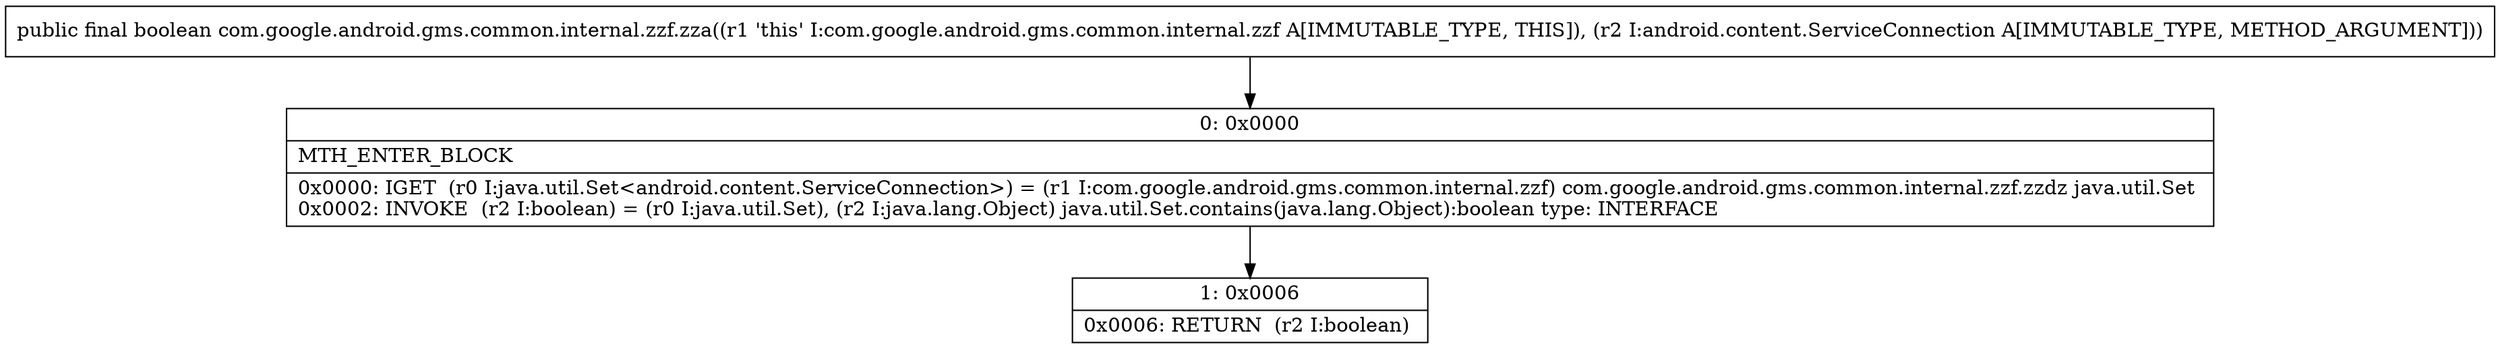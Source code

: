 digraph "CFG forcom.google.android.gms.common.internal.zzf.zza(Landroid\/content\/ServiceConnection;)Z" {
Node_0 [shape=record,label="{0\:\ 0x0000|MTH_ENTER_BLOCK\l|0x0000: IGET  (r0 I:java.util.Set\<android.content.ServiceConnection\>) = (r1 I:com.google.android.gms.common.internal.zzf) com.google.android.gms.common.internal.zzf.zzdz java.util.Set \l0x0002: INVOKE  (r2 I:boolean) = (r0 I:java.util.Set), (r2 I:java.lang.Object) java.util.Set.contains(java.lang.Object):boolean type: INTERFACE \l}"];
Node_1 [shape=record,label="{1\:\ 0x0006|0x0006: RETURN  (r2 I:boolean) \l}"];
MethodNode[shape=record,label="{public final boolean com.google.android.gms.common.internal.zzf.zza((r1 'this' I:com.google.android.gms.common.internal.zzf A[IMMUTABLE_TYPE, THIS]), (r2 I:android.content.ServiceConnection A[IMMUTABLE_TYPE, METHOD_ARGUMENT])) }"];
MethodNode -> Node_0;
Node_0 -> Node_1;
}

